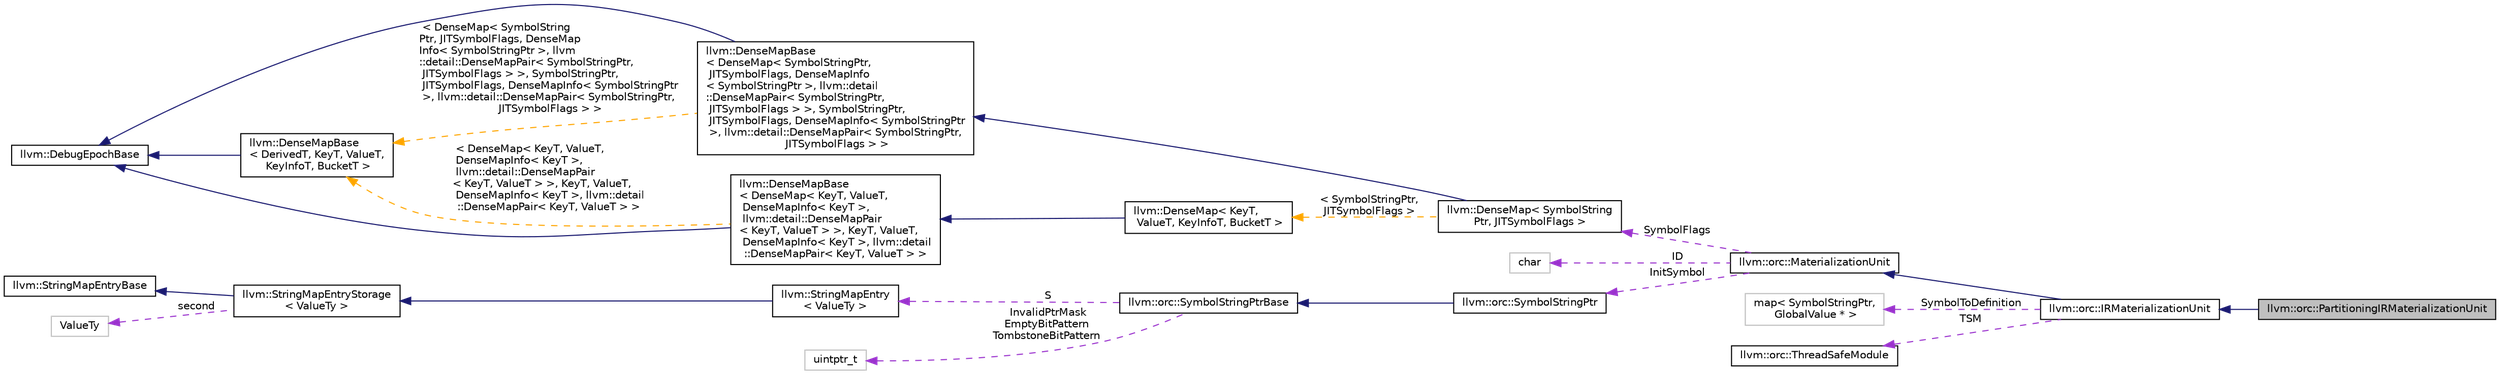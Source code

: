 digraph "llvm::orc::PartitioningIRMaterializationUnit"
{
 // LATEX_PDF_SIZE
  bgcolor="transparent";
  edge [fontname="Helvetica",fontsize="10",labelfontname="Helvetica",labelfontsize="10"];
  node [fontname="Helvetica",fontsize="10",shape=record];
  rankdir="LR";
  Node1 [label="llvm::orc::PartitioningIRMaterializationUnit",height=0.2,width=0.4,color="black", fillcolor="grey75", style="filled", fontcolor="black",tooltip=" "];
  Node2 -> Node1 [dir="back",color="midnightblue",fontsize="10",style="solid",fontname="Helvetica"];
  Node2 [label="llvm::orc::IRMaterializationUnit",height=0.2,width=0.4,color="black",URL="$classllvm_1_1orc_1_1IRMaterializationUnit.html",tooltip="IRMaterializationUnit is a convenient base class for MaterializationUnits wrapping LLVM IR."];
  Node3 -> Node2 [dir="back",color="midnightblue",fontsize="10",style="solid",fontname="Helvetica"];
  Node3 [label="llvm::orc::MaterializationUnit",height=0.2,width=0.4,color="black",URL="$classllvm_1_1orc_1_1MaterializationUnit.html",tooltip="A MaterializationUnit represents a set of symbol definitions that can be materialized as a group,..."];
  Node4 -> Node3 [dir="back",color="darkorchid3",fontsize="10",style="dashed",label=" SymbolFlags" ,fontname="Helvetica"];
  Node4 [label="llvm::DenseMap\< SymbolString\lPtr, JITSymbolFlags \>",height=0.2,width=0.4,color="black",URL="$classllvm_1_1DenseMap.html",tooltip=" "];
  Node5 -> Node4 [dir="back",color="midnightblue",fontsize="10",style="solid",fontname="Helvetica"];
  Node5 [label="llvm::DenseMapBase\l\< DenseMap\< SymbolStringPtr,\l JITSymbolFlags, DenseMapInfo\l\< SymbolStringPtr \>, llvm::detail\l::DenseMapPair\< SymbolStringPtr,\l JITSymbolFlags \> \>, SymbolStringPtr,\l JITSymbolFlags, DenseMapInfo\< SymbolStringPtr\l \>, llvm::detail::DenseMapPair\< SymbolStringPtr,\l JITSymbolFlags \> \>",height=0.2,width=0.4,color="black",URL="$classllvm_1_1DenseMapBase.html",tooltip=" "];
  Node6 -> Node5 [dir="back",color="midnightblue",fontsize="10",style="solid",fontname="Helvetica"];
  Node6 [label="llvm::DebugEpochBase",height=0.2,width=0.4,color="black",URL="$classllvm_1_1DebugEpochBase.html",tooltip="A base class for data structure classes wishing to make iterators (\"handles\") pointing into themselve..."];
  Node7 -> Node5 [dir="back",color="orange",fontsize="10",style="dashed",label=" \< DenseMap\< SymbolString\lPtr, JITSymbolFlags, DenseMap\lInfo\< SymbolStringPtr \>, llvm\l::detail::DenseMapPair\< SymbolStringPtr,\l JITSymbolFlags \> \>, SymbolStringPtr,\l JITSymbolFlags, DenseMapInfo\< SymbolStringPtr\l \>, llvm::detail::DenseMapPair\< SymbolStringPtr,\l JITSymbolFlags \> \>" ,fontname="Helvetica"];
  Node7 [label="llvm::DenseMapBase\l\< DerivedT, KeyT, ValueT,\l KeyInfoT, BucketT \>",height=0.2,width=0.4,color="black",URL="$classllvm_1_1DenseMapBase.html",tooltip=" "];
  Node6 -> Node7 [dir="back",color="midnightblue",fontsize="10",style="solid",fontname="Helvetica"];
  Node8 -> Node4 [dir="back",color="orange",fontsize="10",style="dashed",label=" \< SymbolStringPtr,\l JITSymbolFlags \>" ,fontname="Helvetica"];
  Node8 [label="llvm::DenseMap\< KeyT,\l ValueT, KeyInfoT, BucketT \>",height=0.2,width=0.4,color="black",URL="$classllvm_1_1DenseMap.html",tooltip=" "];
  Node9 -> Node8 [dir="back",color="midnightblue",fontsize="10",style="solid",fontname="Helvetica"];
  Node9 [label="llvm::DenseMapBase\l\< DenseMap\< KeyT, ValueT,\l DenseMapInfo\< KeyT \>,\l llvm::detail::DenseMapPair\l\< KeyT, ValueT \> \>, KeyT, ValueT,\l DenseMapInfo\< KeyT \>, llvm::detail\l::DenseMapPair\< KeyT, ValueT \> \>",height=0.2,width=0.4,color="black",URL="$classllvm_1_1DenseMapBase.html",tooltip=" "];
  Node6 -> Node9 [dir="back",color="midnightblue",fontsize="10",style="solid",fontname="Helvetica"];
  Node7 -> Node9 [dir="back",color="orange",fontsize="10",style="dashed",label=" \< DenseMap\< KeyT, ValueT,\l DenseMapInfo\< KeyT \>,\l llvm::detail::DenseMapPair\l\< KeyT, ValueT \> \>, KeyT, ValueT,\l DenseMapInfo\< KeyT \>, llvm::detail\l::DenseMapPair\< KeyT, ValueT \> \>" ,fontname="Helvetica"];
  Node10 -> Node3 [dir="back",color="darkorchid3",fontsize="10",style="dashed",label=" ID" ,fontname="Helvetica"];
  Node10 [label="char",height=0.2,width=0.4,color="grey75",tooltip=" "];
  Node11 -> Node3 [dir="back",color="darkorchid3",fontsize="10",style="dashed",label=" InitSymbol" ,fontname="Helvetica"];
  Node11 [label="llvm::orc::SymbolStringPtr",height=0.2,width=0.4,color="black",URL="$classllvm_1_1orc_1_1SymbolStringPtr.html",tooltip="Pointer to a pooled string representing a symbol name."];
  Node12 -> Node11 [dir="back",color="midnightblue",fontsize="10",style="solid",fontname="Helvetica"];
  Node12 [label="llvm::orc::SymbolStringPtrBase",height=0.2,width=0.4,color="black",URL="$classllvm_1_1orc_1_1SymbolStringPtrBase.html",tooltip="Base class for both owning and non-owning symbol-string ptrs."];
  Node13 -> Node12 [dir="back",color="darkorchid3",fontsize="10",style="dashed",label=" S" ,fontname="Helvetica"];
  Node13 [label="llvm::StringMapEntry\l\< ValueTy \>",height=0.2,width=0.4,color="black",URL="$classllvm_1_1StringMapEntry.html",tooltip="StringMapEntry - This is used to represent one value that is inserted into a StringMap."];
  Node14 -> Node13 [dir="back",color="midnightblue",fontsize="10",style="solid",fontname="Helvetica"];
  Node14 [label="llvm::StringMapEntryStorage\l\< ValueTy \>",height=0.2,width=0.4,color="black",URL="$classllvm_1_1StringMapEntryStorage.html",tooltip="StringMapEntryStorage - Holds the value in a StringMapEntry."];
  Node15 -> Node14 [dir="back",color="midnightblue",fontsize="10",style="solid",fontname="Helvetica"];
  Node15 [label="llvm::StringMapEntryBase",height=0.2,width=0.4,color="black",URL="$classllvm_1_1StringMapEntryBase.html",tooltip="StringMapEntryBase - Shared base class of StringMapEntry instances."];
  Node16 -> Node14 [dir="back",color="darkorchid3",fontsize="10",style="dashed",label=" second" ,fontname="Helvetica"];
  Node16 [label="ValueTy",height=0.2,width=0.4,color="grey75",tooltip=" "];
  Node17 -> Node12 [dir="back",color="darkorchid3",fontsize="10",style="dashed",label=" InvalidPtrMask\nEmptyBitPattern\nTombstoneBitPattern" ,fontname="Helvetica"];
  Node17 [label="uintptr_t",height=0.2,width=0.4,color="grey75",tooltip=" "];
  Node18 -> Node2 [dir="back",color="darkorchid3",fontsize="10",style="dashed",label=" SymbolToDefinition" ,fontname="Helvetica"];
  Node18 [label="map\< SymbolStringPtr,\l GlobalValue * \>",height=0.2,width=0.4,color="grey75",tooltip=" "];
  Node19 -> Node2 [dir="back",color="darkorchid3",fontsize="10",style="dashed",label=" TSM" ,fontname="Helvetica"];
  Node19 [label="llvm::orc::ThreadSafeModule",height=0.2,width=0.4,color="black",URL="$classllvm_1_1orc_1_1ThreadSafeModule.html",tooltip="An LLVM Module together with a shared ThreadSafeContext."];
}
